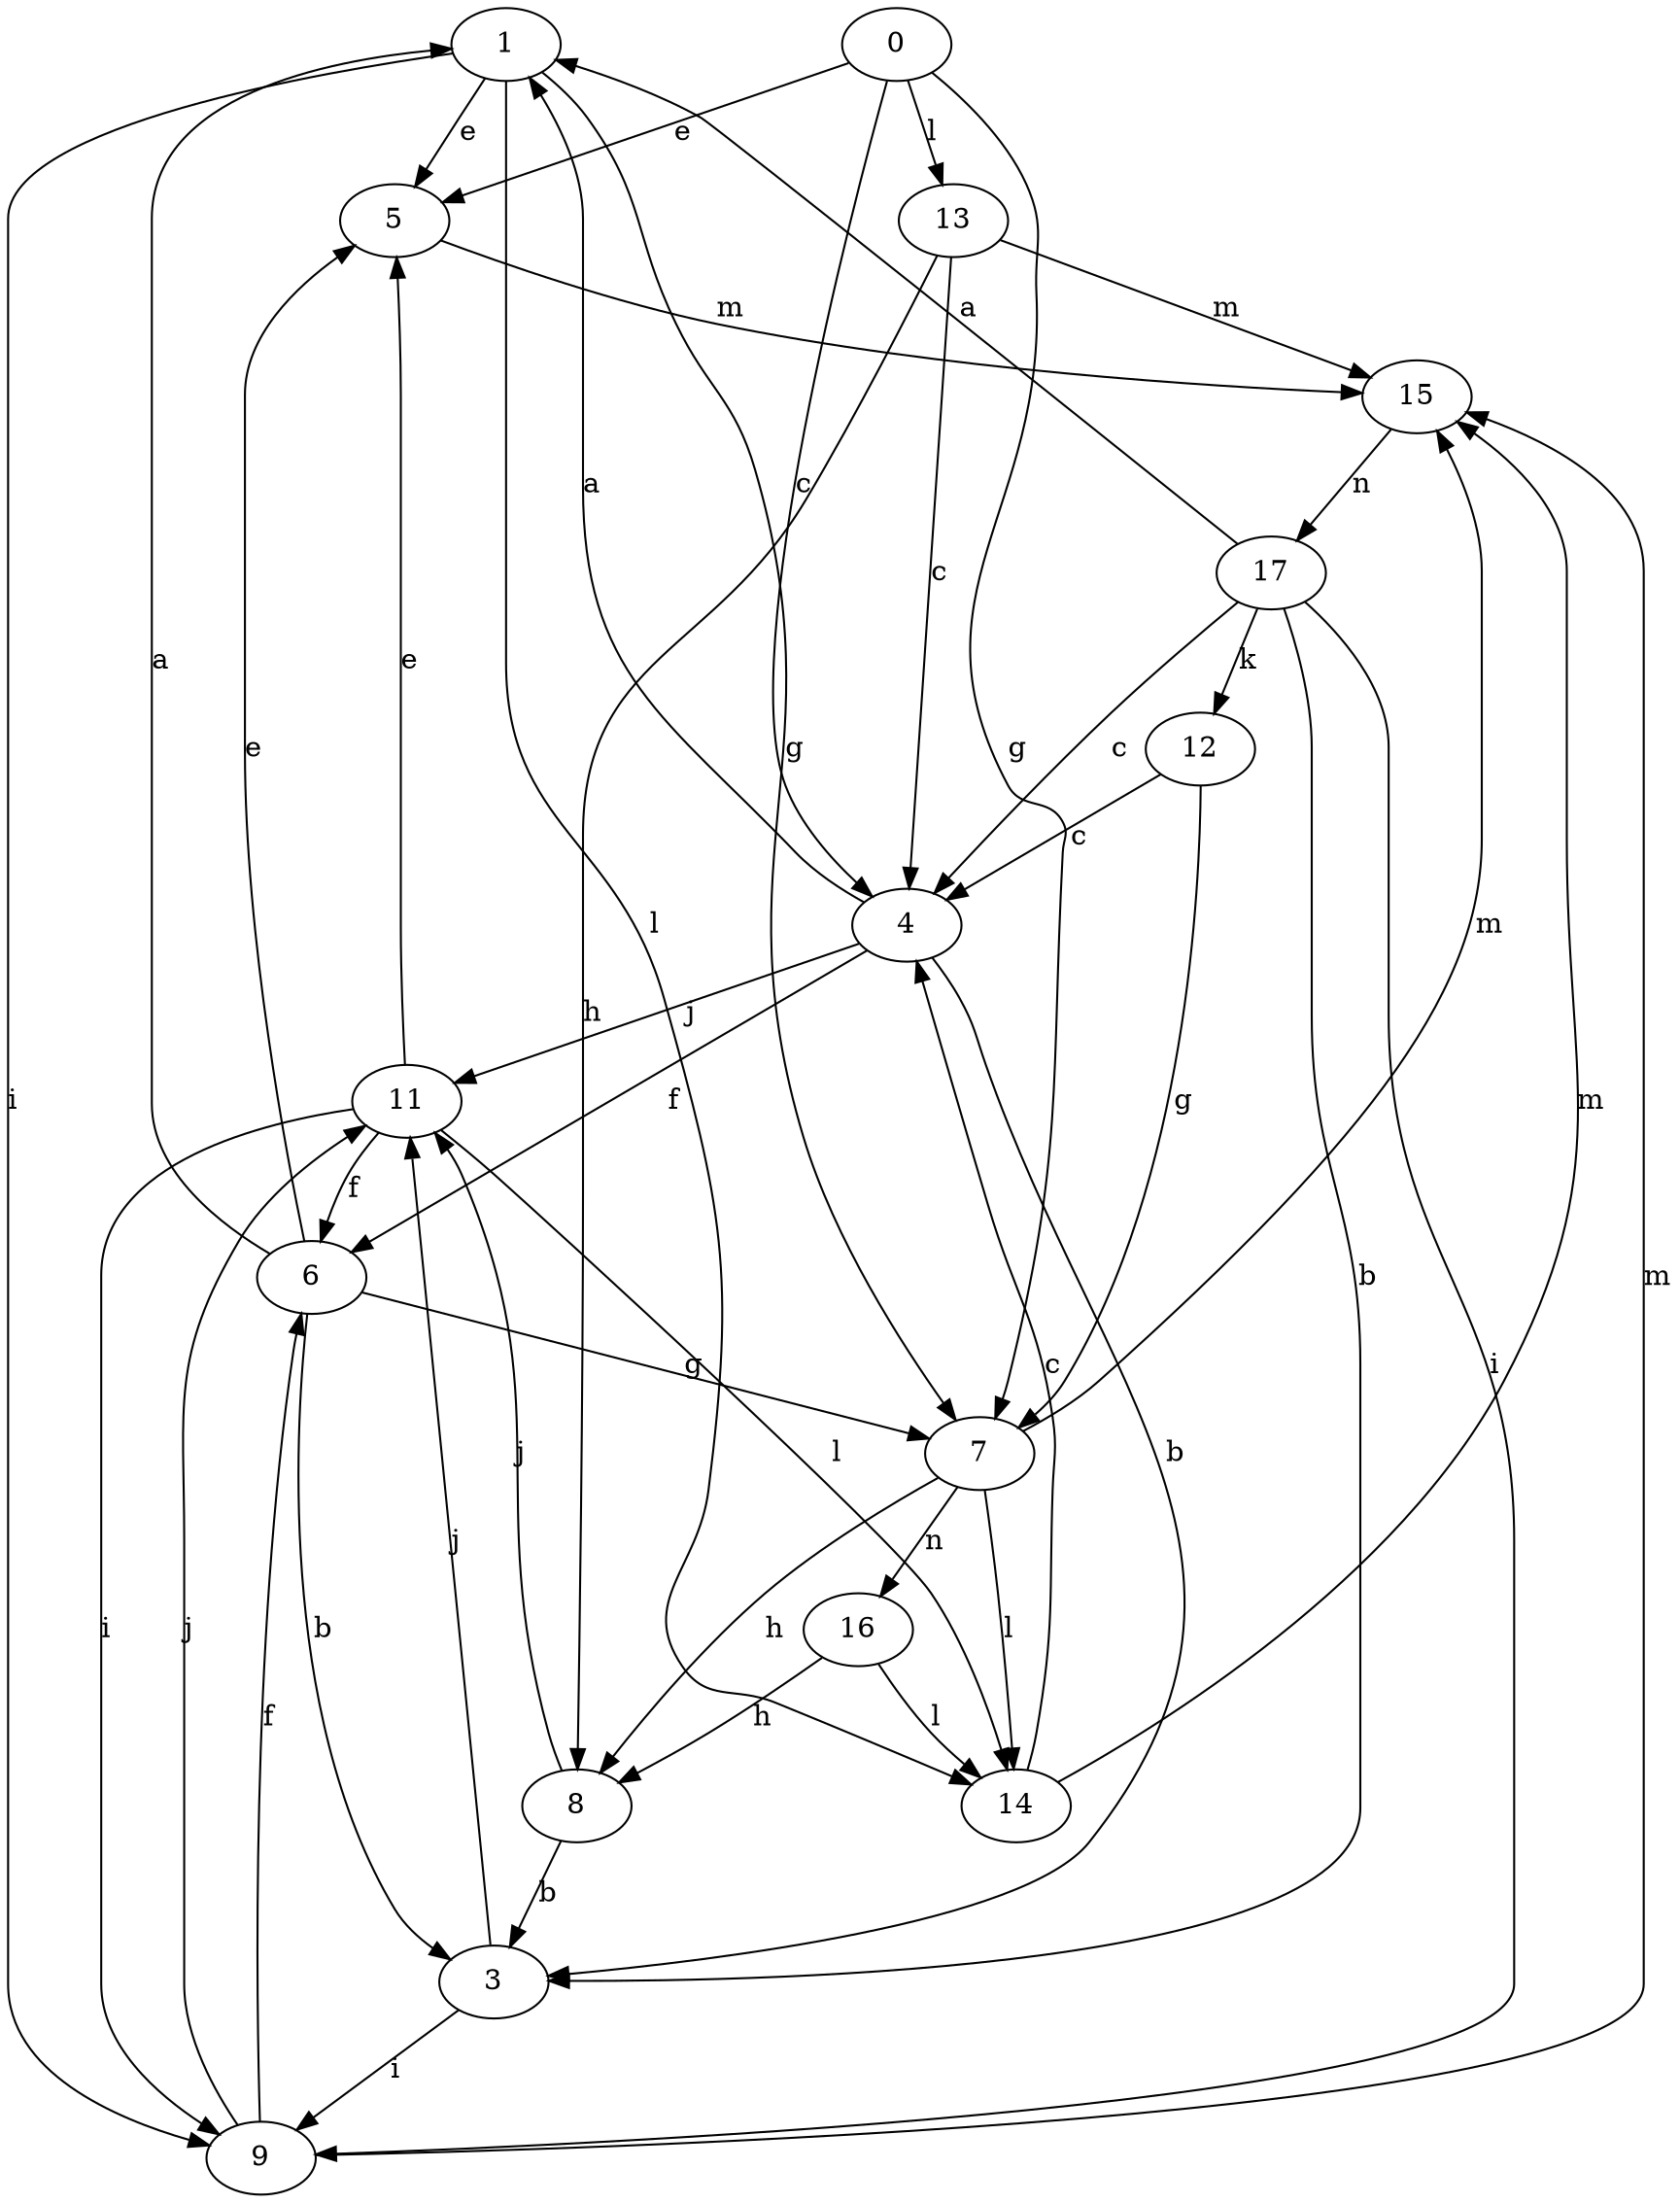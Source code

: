 strict digraph  {
1;
3;
4;
5;
6;
7;
0;
8;
9;
11;
12;
13;
14;
15;
16;
17;
1 -> 5  [label=e];
1 -> 7  [label=g];
1 -> 9  [label=i];
1 -> 14  [label=l];
3 -> 9  [label=i];
3 -> 11  [label=j];
4 -> 1  [label=a];
4 -> 3  [label=b];
4 -> 6  [label=f];
4 -> 11  [label=j];
5 -> 15  [label=m];
6 -> 1  [label=a];
6 -> 3  [label=b];
6 -> 5  [label=e];
6 -> 7  [label=g];
7 -> 8  [label=h];
7 -> 14  [label=l];
7 -> 15  [label=m];
7 -> 16  [label=n];
0 -> 4  [label=c];
0 -> 5  [label=e];
0 -> 7  [label=g];
0 -> 13  [label=l];
8 -> 3  [label=b];
8 -> 11  [label=j];
9 -> 6  [label=f];
9 -> 11  [label=j];
9 -> 15  [label=m];
11 -> 5  [label=e];
11 -> 6  [label=f];
11 -> 9  [label=i];
11 -> 14  [label=l];
12 -> 4  [label=c];
12 -> 7  [label=g];
13 -> 4  [label=c];
13 -> 8  [label=h];
13 -> 15  [label=m];
14 -> 4  [label=c];
14 -> 15  [label=m];
15 -> 17  [label=n];
16 -> 8  [label=h];
16 -> 14  [label=l];
17 -> 1  [label=a];
17 -> 3  [label=b];
17 -> 4  [label=c];
17 -> 9  [label=i];
17 -> 12  [label=k];
}
